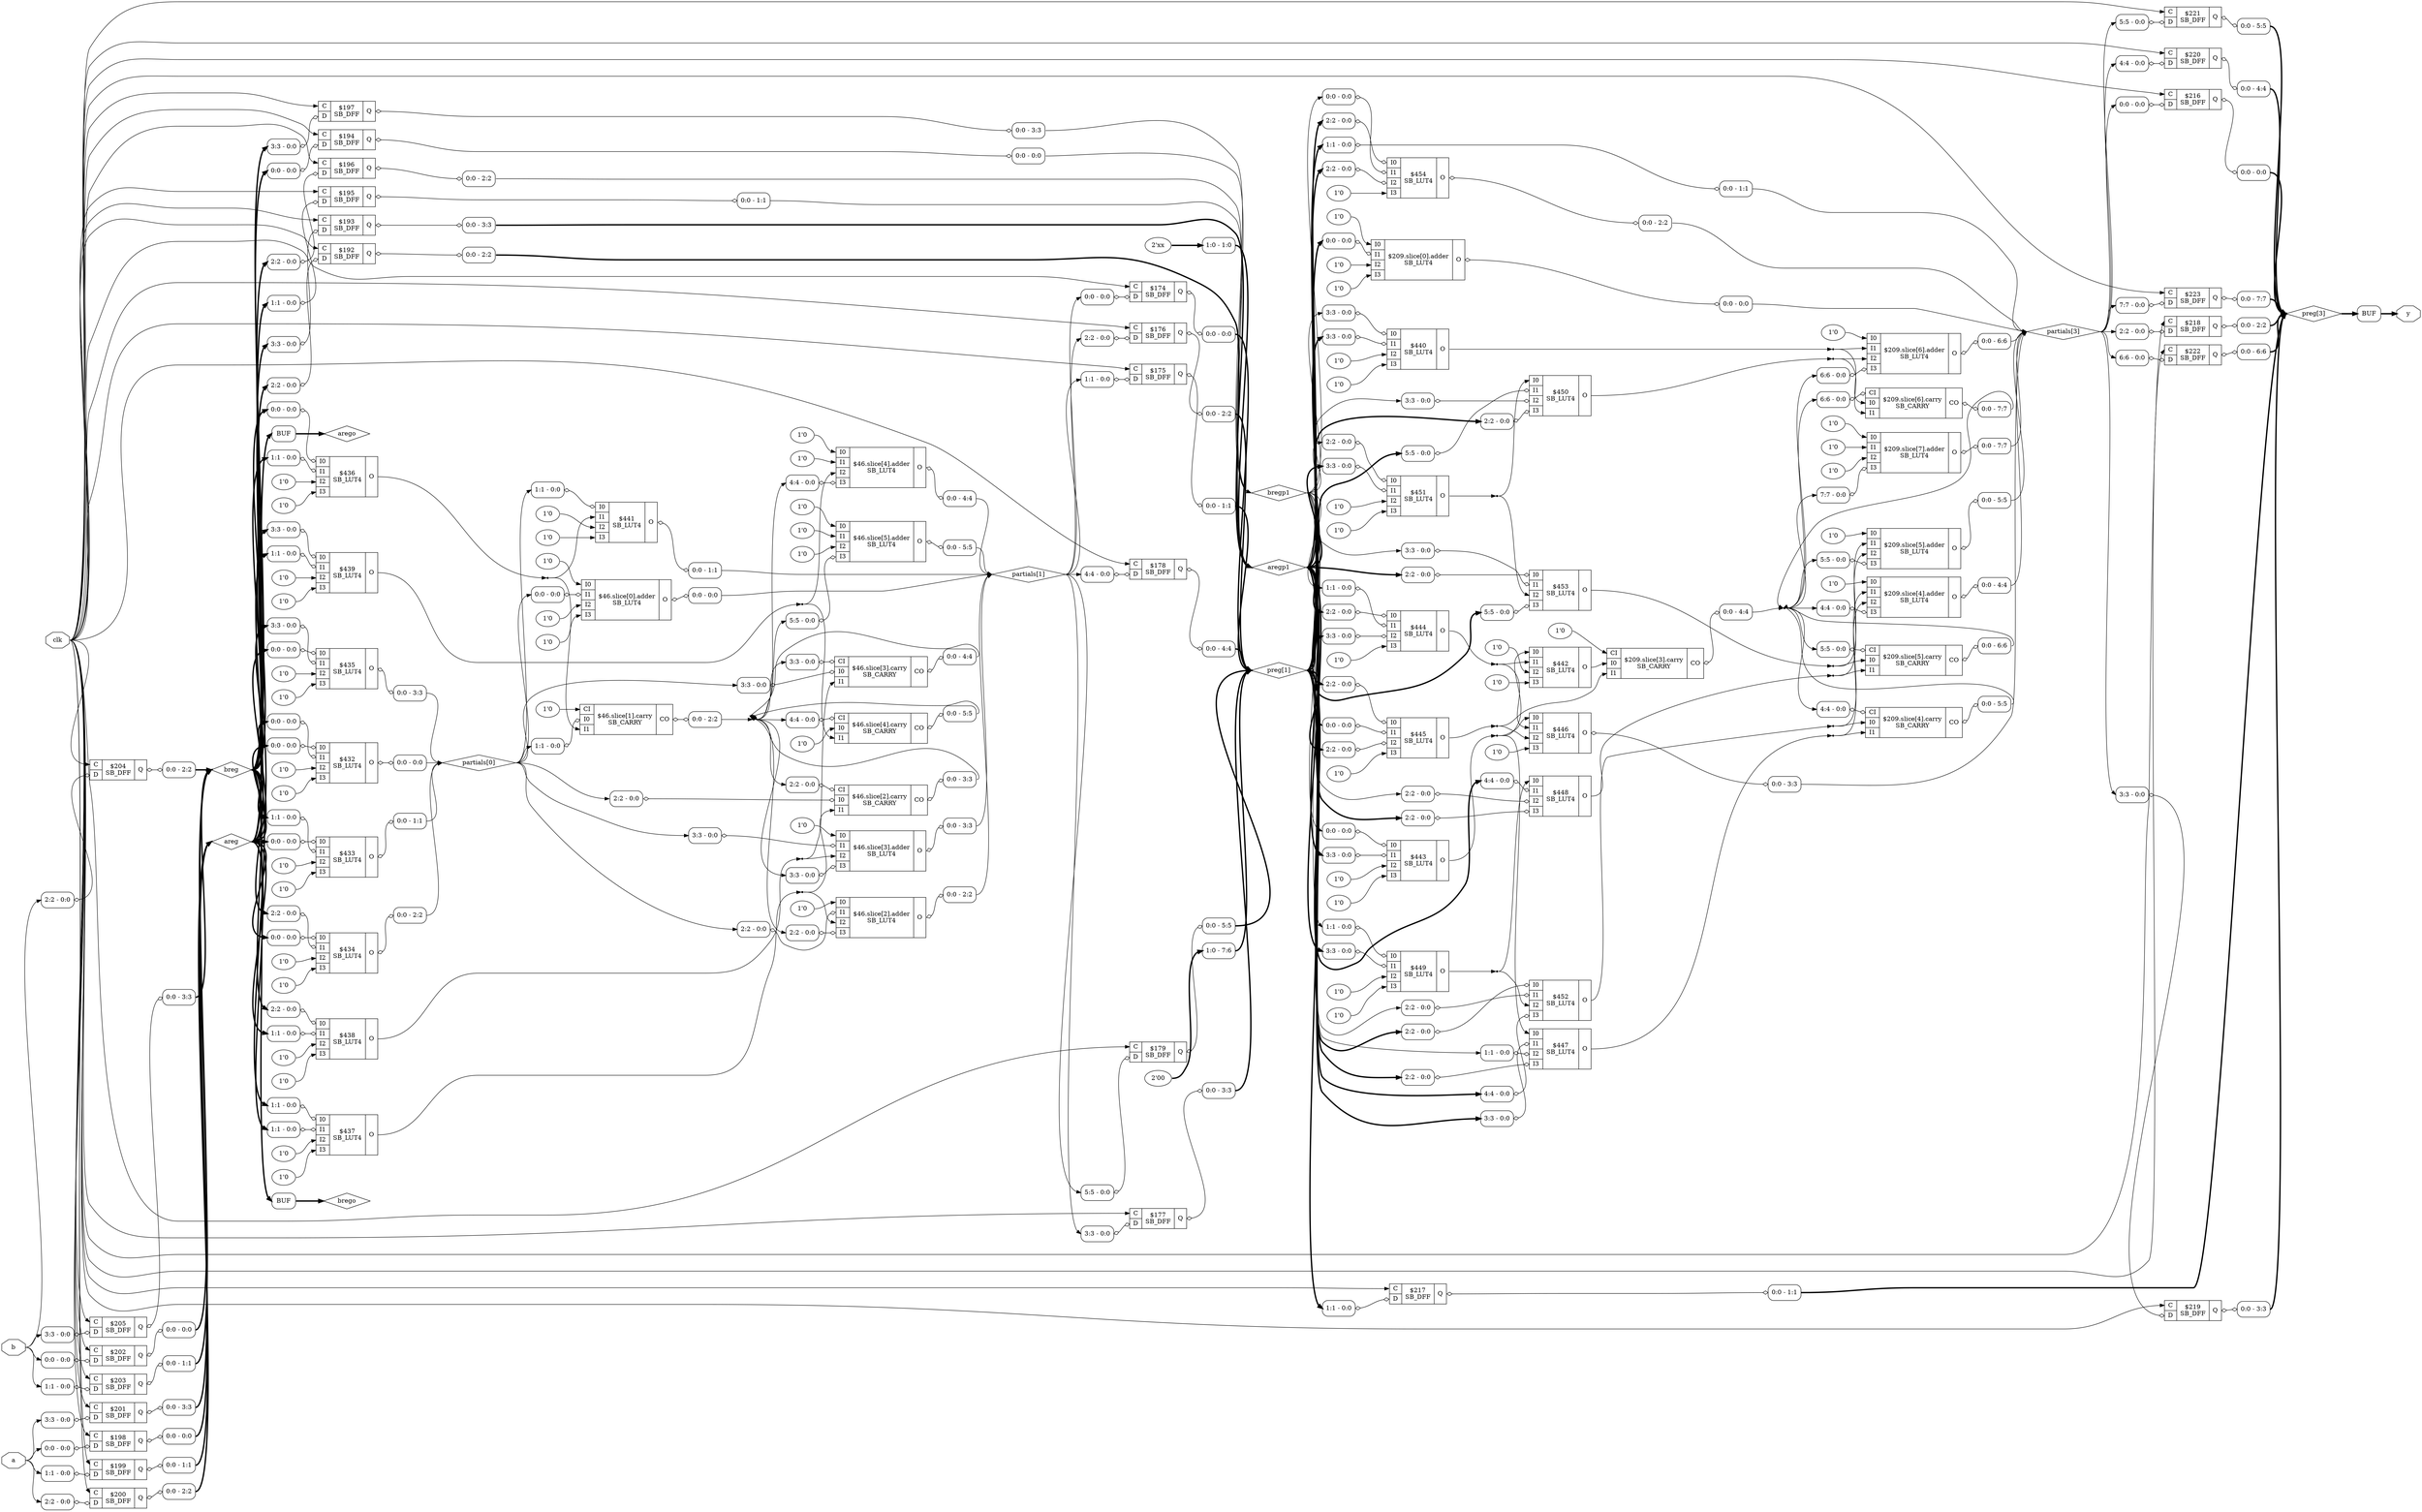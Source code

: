 digraph "multiplier" {
rankdir="LR";
remincross=true;
n20 [ shape=octagon, label="a", color="black", fontcolor="black" ];
n21 [ shape=diamond, label="areg", color="black", fontcolor="black" ];
n22 [ shape=diamond, label="arego", color="black", fontcolor="black" ];
n23 [ shape=diamond, label="aregp1", color="black", fontcolor="black" ];
n24 [ shape=octagon, label="b", color="black", fontcolor="black" ];
n25 [ shape=diamond, label="breg", color="black", fontcolor="black" ];
n26 [ shape=diamond, label="brego", color="black", fontcolor="black" ];
n27 [ shape=diamond, label="bregp1", color="black", fontcolor="black" ];
n28 [ shape=octagon, label="clk", color="black", fontcolor="black" ];
n29 [ shape=diamond, label="partials[0]", color="black", fontcolor="black" ];
n30 [ shape=diamond, label="partials[1]", color="black", fontcolor="black" ];
n31 [ shape=diamond, label="partials[3]", color="black", fontcolor="black" ];
n32 [ shape=diamond, label="preg[1]", color="black", fontcolor="black" ];
n33 [ shape=diamond, label="preg[3]", color="black", fontcolor="black" ];
n34 [ shape=octagon, label="y", color="black", fontcolor="black" ];
v2 [ label="1'0" ];
v3 [ label="1'0" ];
c40 [ shape=record, label="{{<p35> I0|<p36> I1|<p37> I2|<p38> I3}|$432\nSB_LUT4|{<p39> O}}" ];
x0 [ shape=record, style=rounded, label="<s0> 0:0 - 0:0 " ];
x0:e -> c40:p35:w [arrowhead=odiamond, arrowtail=odiamond, dir=both, color="black", label=""];
x1 [ shape=record, style=rounded, label="<s0> 0:0 - 0:0 " ];
x1:e -> c40:p36:w [arrowhead=odiamond, arrowtail=odiamond, dir=both, color="black", label=""];
x4 [ shape=record, style=rounded, label="<s0> 0:0 - 0:0 " ];
c40:p39:e -> x4:w [arrowhead=odiamond, arrowtail=odiamond, dir=both, color="black", label=""];
v7 [ label="1'0" ];
v8 [ label="1'0" ];
c41 [ shape=record, label="{{<p35> I0|<p36> I1|<p37> I2|<p38> I3}|$433\nSB_LUT4|{<p39> O}}" ];
x5 [ shape=record, style=rounded, label="<s0> 0:0 - 0:0 " ];
x5:e -> c41:p35:w [arrowhead=odiamond, arrowtail=odiamond, dir=both, color="black", label=""];
x6 [ shape=record, style=rounded, label="<s0> 1:1 - 0:0 " ];
x6:e -> c41:p36:w [arrowhead=odiamond, arrowtail=odiamond, dir=both, color="black", label=""];
x9 [ shape=record, style=rounded, label="<s0> 0:0 - 1:1 " ];
c41:p39:e -> x9:w [arrowhead=odiamond, arrowtail=odiamond, dir=both, color="black", label=""];
v12 [ label="1'0" ];
v13 [ label="1'0" ];
c42 [ shape=record, label="{{<p35> I0|<p36> I1|<p37> I2|<p38> I3}|$434\nSB_LUT4|{<p39> O}}" ];
x10 [ shape=record, style=rounded, label="<s0> 0:0 - 0:0 " ];
x10:e -> c42:p35:w [arrowhead=odiamond, arrowtail=odiamond, dir=both, color="black", label=""];
x11 [ shape=record, style=rounded, label="<s0> 2:2 - 0:0 " ];
x11:e -> c42:p36:w [arrowhead=odiamond, arrowtail=odiamond, dir=both, color="black", label=""];
x14 [ shape=record, style=rounded, label="<s0> 0:0 - 2:2 " ];
c42:p39:e -> x14:w [arrowhead=odiamond, arrowtail=odiamond, dir=both, color="black", label=""];
v17 [ label="1'0" ];
v18 [ label="1'0" ];
c43 [ shape=record, label="{{<p35> I0|<p36> I1|<p37> I2|<p38> I3}|$435\nSB_LUT4|{<p39> O}}" ];
x15 [ shape=record, style=rounded, label="<s0> 0:0 - 0:0 " ];
x15:e -> c43:p35:w [arrowhead=odiamond, arrowtail=odiamond, dir=both, color="black", label=""];
x16 [ shape=record, style=rounded, label="<s0> 3:3 - 0:0 " ];
x16:e -> c43:p36:w [arrowhead=odiamond, arrowtail=odiamond, dir=both, color="black", label=""];
x19 [ shape=record, style=rounded, label="<s0> 0:0 - 3:3 " ];
c43:p39:e -> x19:w [arrowhead=odiamond, arrowtail=odiamond, dir=both, color="black", label=""];
v22 [ label="1'0" ];
v23 [ label="1'0" ];
c44 [ shape=record, label="{{<p35> I0|<p36> I1|<p37> I2|<p38> I3}|$436\nSB_LUT4|{<p39> O}}" ];
x20 [ shape=record, style=rounded, label="<s0> 0:0 - 0:0 " ];
x20:e -> c44:p35:w [arrowhead=odiamond, arrowtail=odiamond, dir=both, color="black", label=""];
x21 [ shape=record, style=rounded, label="<s0> 1:1 - 0:0 " ];
x21:e -> c44:p36:w [arrowhead=odiamond, arrowtail=odiamond, dir=both, color="black", label=""];
v26 [ label="1'0" ];
v27 [ label="1'0" ];
c45 [ shape=record, label="{{<p35> I0|<p36> I1|<p37> I2|<p38> I3}|$437\nSB_LUT4|{<p39> O}}" ];
x24 [ shape=record, style=rounded, label="<s0> 1:1 - 0:0 " ];
x24:e -> c45:p35:w [arrowhead=odiamond, arrowtail=odiamond, dir=both, color="black", label=""];
x25 [ shape=record, style=rounded, label="<s0> 1:1 - 0:0 " ];
x25:e -> c45:p36:w [arrowhead=odiamond, arrowtail=odiamond, dir=both, color="black", label=""];
v30 [ label="1'0" ];
v31 [ label="1'0" ];
c46 [ shape=record, label="{{<p35> I0|<p36> I1|<p37> I2|<p38> I3}|$438\nSB_LUT4|{<p39> O}}" ];
x28 [ shape=record, style=rounded, label="<s0> 2:2 - 0:0 " ];
x28:e -> c46:p35:w [arrowhead=odiamond, arrowtail=odiamond, dir=both, color="black", label=""];
x29 [ shape=record, style=rounded, label="<s0> 1:1 - 0:0 " ];
x29:e -> c46:p36:w [arrowhead=odiamond, arrowtail=odiamond, dir=both, color="black", label=""];
v34 [ label="1'0" ];
v35 [ label="1'0" ];
c47 [ shape=record, label="{{<p35> I0|<p36> I1|<p37> I2|<p38> I3}|$439\nSB_LUT4|{<p39> O}}" ];
x32 [ shape=record, style=rounded, label="<s0> 3:3 - 0:0 " ];
x32:e -> c47:p35:w [arrowhead=odiamond, arrowtail=odiamond, dir=both, color="black", label=""];
x33 [ shape=record, style=rounded, label="<s0> 1:1 - 0:0 " ];
x33:e -> c47:p36:w [arrowhead=odiamond, arrowtail=odiamond, dir=both, color="black", label=""];
v38 [ label="1'0" ];
v39 [ label="1'0" ];
c48 [ shape=record, label="{{<p35> I0|<p36> I1|<p37> I2|<p38> I3}|$440\nSB_LUT4|{<p39> O}}" ];
x36 [ shape=record, style=rounded, label="<s0> 3:3 - 0:0 " ];
x36:e -> c48:p35:w [arrowhead=odiamond, arrowtail=odiamond, dir=both, color="black", label=""];
x37 [ shape=record, style=rounded, label="<s0> 3:3 - 0:0 " ];
x37:e -> c48:p36:w [arrowhead=odiamond, arrowtail=odiamond, dir=both, color="black", label=""];
v41 [ label="1'0" ];
v42 [ label="1'0" ];
c49 [ shape=record, label="{{<p35> I0|<p36> I1|<p37> I2|<p38> I3}|$441\nSB_LUT4|{<p39> O}}" ];
x40 [ shape=record, style=rounded, label="<s0> 1:1 - 0:0 " ];
x40:e -> c49:p35:w [arrowhead=odiamond, arrowtail=odiamond, dir=both, color="black", label=""];
x43 [ shape=record, style=rounded, label="<s0> 0:0 - 1:1 " ];
c49:p39:e -> x43:w [arrowhead=odiamond, arrowtail=odiamond, dir=both, color="black", label=""];
v44 [ label="1'0" ];
v45 [ label="1'0" ];
c50 [ shape=record, label="{{<p35> I0|<p36> I1|<p37> I2|<p38> I3}|$442\nSB_LUT4|{<p39> O}}" ];
v48 [ label="1'0" ];
v49 [ label="1'0" ];
c51 [ shape=record, label="{{<p35> I0|<p36> I1|<p37> I2|<p38> I3}|$443\nSB_LUT4|{<p39> O}}" ];
x46 [ shape=record, style=rounded, label="<s0> 0:0 - 0:0 " ];
x46:e -> c51:p35:w [arrowhead=odiamond, arrowtail=odiamond, dir=both, color="black", label=""];
x47 [ shape=record, style=rounded, label="<s0> 3:3 - 0:0 " ];
x47:e -> c51:p36:w [arrowhead=odiamond, arrowtail=odiamond, dir=both, color="black", label=""];
v53 [ label="1'0" ];
c52 [ shape=record, label="{{<p35> I0|<p36> I1|<p37> I2|<p38> I3}|$444\nSB_LUT4|{<p39> O}}" ];
x50 [ shape=record, style=rounded, label="<s0> 2:2 - 0:0 " ];
x50:e -> c52:p35:w [arrowhead=odiamond, arrowtail=odiamond, dir=both, color="black", label=""];
x51 [ shape=record, style=rounded, label="<s0> 1:1 - 0:0 " ];
x51:e -> c52:p36:w [arrowhead=odiamond, arrowtail=odiamond, dir=both, color="black", label=""];
x52 [ shape=record, style=rounded, label="<s0> 3:3 - 0:0 " ];
x52:e -> c52:p37:w [arrowhead=odiamond, arrowtail=odiamond, dir=both, color="black", label=""];
v57 [ label="1'0" ];
c53 [ shape=record, label="{{<p35> I0|<p36> I1|<p37> I2|<p38> I3}|$445\nSB_LUT4|{<p39> O}}" ];
x54 [ shape=record, style=rounded, label="<s0> 2:2 - 0:0 " ];
x54:e -> c53:p35:w [arrowhead=odiamond, arrowtail=odiamond, dir=both, color="black", label=""];
x55 [ shape=record, style=rounded, label="<s0> 0:0 - 0:0 " ];
x55:e -> c53:p36:w [arrowhead=odiamond, arrowtail=odiamond, dir=both, color="black", label=""];
x56 [ shape=record, style=rounded, label="<s0> 2:2 - 0:0 " ];
x56:e -> c53:p37:w [arrowhead=odiamond, arrowtail=odiamond, dir=both, color="black", label=""];
v58 [ label="1'0" ];
c54 [ shape=record, label="{{<p35> I0|<p36> I1|<p37> I2|<p38> I3}|$446\nSB_LUT4|{<p39> O}}" ];
x59 [ shape=record, style=rounded, label="<s0> 0:0 - 3:3 " ];
c54:p39:e -> x59:w [arrowhead=odiamond, arrowtail=odiamond, dir=both, color="black", label=""];
c55 [ shape=record, label="{{<p35> I0|<p36> I1|<p37> I2|<p38> I3}|$447\nSB_LUT4|{<p39> O}}" ];
x60 [ shape=record, style=rounded, label="<s0> 3:3 - 0:0 " ];
x60:e -> c55:p36:w [arrowhead=odiamond, arrowtail=odiamond, dir=both, color="black", label=""];
x61 [ shape=record, style=rounded, label="<s0> 1:1 - 0:0 " ];
x61:e -> c55:p37:w [arrowhead=odiamond, arrowtail=odiamond, dir=both, color="black", label=""];
x62 [ shape=record, style=rounded, label="<s0> 2:2 - 0:0 " ];
x62:e -> c55:p38:w [arrowhead=odiamond, arrowtail=odiamond, dir=both, color="black", label=""];
c56 [ shape=record, label="{{<p35> I0|<p36> I1|<p37> I2|<p38> I3}|$448\nSB_LUT4|{<p39> O}}" ];
x63 [ shape=record, style=rounded, label="<s0> 4:4 - 0:0 " ];
x63:e -> c56:p36:w [arrowhead=odiamond, arrowtail=odiamond, dir=both, color="black", label=""];
x64 [ shape=record, style=rounded, label="<s0> 2:2 - 0:0 " ];
x64:e -> c56:p37:w [arrowhead=odiamond, arrowtail=odiamond, dir=both, color="black", label=""];
x65 [ shape=record, style=rounded, label="<s0> 2:2 - 0:0 " ];
x65:e -> c56:p38:w [arrowhead=odiamond, arrowtail=odiamond, dir=both, color="black", label=""];
v68 [ label="1'0" ];
v69 [ label="1'0" ];
c57 [ shape=record, label="{{<p35> I0|<p36> I1|<p37> I2|<p38> I3}|$449\nSB_LUT4|{<p39> O}}" ];
x66 [ shape=record, style=rounded, label="<s0> 1:1 - 0:0 " ];
x66:e -> c57:p35:w [arrowhead=odiamond, arrowtail=odiamond, dir=both, color="black", label=""];
x67 [ shape=record, style=rounded, label="<s0> 3:3 - 0:0 " ];
x67:e -> c57:p36:w [arrowhead=odiamond, arrowtail=odiamond, dir=both, color="black", label=""];
c58 [ shape=record, label="{{<p35> I0|<p36> I1|<p37> I2|<p38> I3}|$450\nSB_LUT4|{<p39> O}}" ];
x70 [ shape=record, style=rounded, label="<s0> 5:5 - 0:0 " ];
x70:e -> c58:p36:w [arrowhead=odiamond, arrowtail=odiamond, dir=both, color="black", label=""];
x71 [ shape=record, style=rounded, label="<s0> 3:3 - 0:0 " ];
x71:e -> c58:p37:w [arrowhead=odiamond, arrowtail=odiamond, dir=both, color="black", label=""];
x72 [ shape=record, style=rounded, label="<s0> 2:2 - 0:0 " ];
x72:e -> c58:p38:w [arrowhead=odiamond, arrowtail=odiamond, dir=both, color="black", label=""];
v75 [ label="1'0" ];
v76 [ label="1'0" ];
c59 [ shape=record, label="{{<p35> I0|<p36> I1|<p37> I2|<p38> I3}|$451\nSB_LUT4|{<p39> O}}" ];
x73 [ shape=record, style=rounded, label="<s0> 2:2 - 0:0 " ];
x73:e -> c59:p35:w [arrowhead=odiamond, arrowtail=odiamond, dir=both, color="black", label=""];
x74 [ shape=record, style=rounded, label="<s0> 3:3 - 0:0 " ];
x74:e -> c59:p36:w [arrowhead=odiamond, arrowtail=odiamond, dir=both, color="black", label=""];
c60 [ shape=record, label="{{<p35> I0|<p36> I1|<p37> I2|<p38> I3}|$452\nSB_LUT4|{<p39> O}}" ];
x77 [ shape=record, style=rounded, label="<s0> 2:2 - 0:0 " ];
x77:e -> c60:p35:w [arrowhead=odiamond, arrowtail=odiamond, dir=both, color="black", label=""];
x78 [ shape=record, style=rounded, label="<s0> 2:2 - 0:0 " ];
x78:e -> c60:p36:w [arrowhead=odiamond, arrowtail=odiamond, dir=both, color="black", label=""];
x79 [ shape=record, style=rounded, label="<s0> 4:4 - 0:0 " ];
x79:e -> c60:p38:w [arrowhead=odiamond, arrowtail=odiamond, dir=both, color="black", label=""];
c61 [ shape=record, label="{{<p35> I0|<p36> I1|<p37> I2|<p38> I3}|$453\nSB_LUT4|{<p39> O}}" ];
x80 [ shape=record, style=rounded, label="<s0> 2:2 - 0:0 " ];
x80:e -> c61:p35:w [arrowhead=odiamond, arrowtail=odiamond, dir=both, color="black", label=""];
x81 [ shape=record, style=rounded, label="<s0> 3:3 - 0:0 " ];
x81:e -> c61:p36:w [arrowhead=odiamond, arrowtail=odiamond, dir=both, color="black", label=""];
x82 [ shape=record, style=rounded, label="<s0> 5:5 - 0:0 " ];
x82:e -> c61:p38:w [arrowhead=odiamond, arrowtail=odiamond, dir=both, color="black", label=""];
v86 [ label="1'0" ];
c62 [ shape=record, label="{{<p35> I0|<p36> I1|<p37> I2|<p38> I3}|$454\nSB_LUT4|{<p39> O}}" ];
x83 [ shape=record, style=rounded, label="<s0> 2:2 - 0:0 " ];
x83:e -> c62:p35:w [arrowhead=odiamond, arrowtail=odiamond, dir=both, color="black", label=""];
x84 [ shape=record, style=rounded, label="<s0> 0:0 - 0:0 " ];
x84:e -> c62:p36:w [arrowhead=odiamond, arrowtail=odiamond, dir=both, color="black", label=""];
x85 [ shape=record, style=rounded, label="<s0> 2:2 - 0:0 " ];
x85:e -> c62:p37:w [arrowhead=odiamond, arrowtail=odiamond, dir=both, color="black", label=""];
x87 [ shape=record, style=rounded, label="<s0> 0:0 - 2:2 " ];
c62:p39:e -> x87:w [arrowhead=odiamond, arrowtail=odiamond, dir=both, color="black", label=""];
v88 [ label="1'0" ];
v90 [ label="1'0" ];
v91 [ label="1'0" ];
c63 [ shape=record, label="{{<p35> I0|<p36> I1|<p37> I2|<p38> I3}|$46.slice[0].adder\nSB_LUT4|{<p39> O}}" ];
x89 [ shape=record, style=rounded, label="<s0> 0:0 - 0:0 " ];
x89:e -> c63:p36:w [arrowhead=odiamond, arrowtail=odiamond, dir=both, color="black", label=""];
x92 [ shape=record, style=rounded, label="<s0> 0:0 - 0:0 " ];
c63:p39:e -> x92:w [arrowhead=odiamond, arrowtail=odiamond, dir=both, color="black", label=""];
v93 [ label="1'0" ];
c66 [ shape=record, label="{{<p64> CI|<p35> I0|<p36> I1}|$46.slice[1].carry\nSB_CARRY|{<p65> CO}}" ];
x94 [ shape=record, style=rounded, label="<s0> 0:0 - 2:2 " ];
c66:p65:e -> x94:w [arrowhead=odiamond, arrowtail=odiamond, dir=both, color="black", label=""];
x95 [ shape=record, style=rounded, label="<s0> 1:1 - 0:0 " ];
x95:e -> c66:p35:w [arrowhead=odiamond, arrowtail=odiamond, dir=both, color="black", label=""];
v96 [ label="1'0" ];
c67 [ shape=record, label="{{<p35> I0|<p36> I1|<p37> I2|<p38> I3}|$46.slice[2].adder\nSB_LUT4|{<p39> O}}" ];
x97 [ shape=record, style=rounded, label="<s0> 2:2 - 0:0 " ];
x97:e -> c67:p36:w [arrowhead=odiamond, arrowtail=odiamond, dir=both, color="black", label=""];
x98 [ shape=record, style=rounded, label="<s0> 2:2 - 0:0 " ];
x98:e -> c67:p38:w [arrowhead=odiamond, arrowtail=odiamond, dir=both, color="black", label=""];
x99 [ shape=record, style=rounded, label="<s0> 0:0 - 2:2 " ];
c67:p39:e -> x99:w [arrowhead=odiamond, arrowtail=odiamond, dir=both, color="black", label=""];
c68 [ shape=record, label="{{<p64> CI|<p35> I0|<p36> I1}|$46.slice[2].carry\nSB_CARRY|{<p65> CO}}" ];
x100 [ shape=record, style=rounded, label="<s0> 2:2 - 0:0 " ];
x100:e -> c68:p64:w [arrowhead=odiamond, arrowtail=odiamond, dir=both, color="black", label=""];
x101 [ shape=record, style=rounded, label="<s0> 0:0 - 3:3 " ];
c68:p65:e -> x101:w [arrowhead=odiamond, arrowtail=odiamond, dir=both, color="black", label=""];
x102 [ shape=record, style=rounded, label="<s0> 2:2 - 0:0 " ];
x102:e -> c68:p35:w [arrowhead=odiamond, arrowtail=odiamond, dir=both, color="black", label=""];
v103 [ label="1'0" ];
c69 [ shape=record, label="{{<p35> I0|<p36> I1|<p37> I2|<p38> I3}|$46.slice[3].adder\nSB_LUT4|{<p39> O}}" ];
x104 [ shape=record, style=rounded, label="<s0> 3:3 - 0:0 " ];
x104:e -> c69:p36:w [arrowhead=odiamond, arrowtail=odiamond, dir=both, color="black", label=""];
x105 [ shape=record, style=rounded, label="<s0> 3:3 - 0:0 " ];
x105:e -> c69:p38:w [arrowhead=odiamond, arrowtail=odiamond, dir=both, color="black", label=""];
x106 [ shape=record, style=rounded, label="<s0> 0:0 - 3:3 " ];
c69:p39:e -> x106:w [arrowhead=odiamond, arrowtail=odiamond, dir=both, color="black", label=""];
c70 [ shape=record, label="{{<p64> CI|<p35> I0|<p36> I1}|$46.slice[3].carry\nSB_CARRY|{<p65> CO}}" ];
x107 [ shape=record, style=rounded, label="<s0> 3:3 - 0:0 " ];
x107:e -> c70:p64:w [arrowhead=odiamond, arrowtail=odiamond, dir=both, color="black", label=""];
x108 [ shape=record, style=rounded, label="<s0> 0:0 - 4:4 " ];
c70:p65:e -> x108:w [arrowhead=odiamond, arrowtail=odiamond, dir=both, color="black", label=""];
x109 [ shape=record, style=rounded, label="<s0> 3:3 - 0:0 " ];
x109:e -> c70:p35:w [arrowhead=odiamond, arrowtail=odiamond, dir=both, color="black", label=""];
v110 [ label="1'0" ];
v111 [ label="1'0" ];
c71 [ shape=record, label="{{<p35> I0|<p36> I1|<p37> I2|<p38> I3}|$46.slice[4].adder\nSB_LUT4|{<p39> O}}" ];
x112 [ shape=record, style=rounded, label="<s0> 4:4 - 0:0 " ];
x112:e -> c71:p38:w [arrowhead=odiamond, arrowtail=odiamond, dir=both, color="black", label=""];
x113 [ shape=record, style=rounded, label="<s0> 0:0 - 4:4 " ];
c71:p39:e -> x113:w [arrowhead=odiamond, arrowtail=odiamond, dir=both, color="black", label=""];
v116 [ label="1'0" ];
c72 [ shape=record, label="{{<p64> CI|<p35> I0|<p36> I1}|$46.slice[4].carry\nSB_CARRY|{<p65> CO}}" ];
x114 [ shape=record, style=rounded, label="<s0> 4:4 - 0:0 " ];
x114:e -> c72:p64:w [arrowhead=odiamond, arrowtail=odiamond, dir=both, color="black", label=""];
x115 [ shape=record, style=rounded, label="<s0> 0:0 - 5:5 " ];
c72:p65:e -> x115:w [arrowhead=odiamond, arrowtail=odiamond, dir=both, color="black", label=""];
v117 [ label="1'0" ];
v118 [ label="1'0" ];
v119 [ label="1'0" ];
c73 [ shape=record, label="{{<p35> I0|<p36> I1|<p37> I2|<p38> I3}|$46.slice[5].adder\nSB_LUT4|{<p39> O}}" ];
x120 [ shape=record, style=rounded, label="<s0> 5:5 - 0:0 " ];
x120:e -> c73:p38:w [arrowhead=odiamond, arrowtail=odiamond, dir=both, color="black", label=""];
x121 [ shape=record, style=rounded, label="<s0> 0:0 - 5:5 " ];
c73:p39:e -> x121:w [arrowhead=odiamond, arrowtail=odiamond, dir=both, color="black", label=""];
v122 [ label="1'0" ];
v124 [ label="1'0" ];
v125 [ label="1'0" ];
c74 [ shape=record, label="{{<p35> I0|<p36> I1|<p37> I2|<p38> I3}|$209.slice[0].adder\nSB_LUT4|{<p39> O}}" ];
x123 [ shape=record, style=rounded, label="<s0> 0:0 - 0:0 " ];
x123:e -> c74:p36:w [arrowhead=odiamond, arrowtail=odiamond, dir=both, color="black", label=""];
x126 [ shape=record, style=rounded, label="<s0> 0:0 - 0:0 " ];
c74:p39:e -> x126:w [arrowhead=odiamond, arrowtail=odiamond, dir=both, color="black", label=""];
v127 [ label="1'0" ];
c75 [ shape=record, label="{{<p64> CI|<p35> I0|<p36> I1}|$209.slice[3].carry\nSB_CARRY|{<p65> CO}}" ];
x128 [ shape=record, style=rounded, label="<s0> 0:0 - 4:4 " ];
c75:p65:e -> x128:w [arrowhead=odiamond, arrowtail=odiamond, dir=both, color="black", label=""];
v129 [ label="1'0" ];
c76 [ shape=record, label="{{<p35> I0|<p36> I1|<p37> I2|<p38> I3}|$209.slice[4].adder\nSB_LUT4|{<p39> O}}" ];
x130 [ shape=record, style=rounded, label="<s0> 4:4 - 0:0 " ];
x130:e -> c76:p38:w [arrowhead=odiamond, arrowtail=odiamond, dir=both, color="black", label=""];
x131 [ shape=record, style=rounded, label="<s0> 0:0 - 4:4 " ];
c76:p39:e -> x131:w [arrowhead=odiamond, arrowtail=odiamond, dir=both, color="black", label=""];
c77 [ shape=record, label="{{<p64> CI|<p35> I0|<p36> I1}|$209.slice[4].carry\nSB_CARRY|{<p65> CO}}" ];
x132 [ shape=record, style=rounded, label="<s0> 4:4 - 0:0 " ];
x132:e -> c77:p64:w [arrowhead=odiamond, arrowtail=odiamond, dir=both, color="black", label=""];
x133 [ shape=record, style=rounded, label="<s0> 0:0 - 5:5 " ];
c77:p65:e -> x133:w [arrowhead=odiamond, arrowtail=odiamond, dir=both, color="black", label=""];
v134 [ label="1'0" ];
c78 [ shape=record, label="{{<p35> I0|<p36> I1|<p37> I2|<p38> I3}|$209.slice[5].adder\nSB_LUT4|{<p39> O}}" ];
x135 [ shape=record, style=rounded, label="<s0> 5:5 - 0:0 " ];
x135:e -> c78:p38:w [arrowhead=odiamond, arrowtail=odiamond, dir=both, color="black", label=""];
x136 [ shape=record, style=rounded, label="<s0> 0:0 - 5:5 " ];
c78:p39:e -> x136:w [arrowhead=odiamond, arrowtail=odiamond, dir=both, color="black", label=""];
c79 [ shape=record, label="{{<p64> CI|<p35> I0|<p36> I1}|$209.slice[5].carry\nSB_CARRY|{<p65> CO}}" ];
x137 [ shape=record, style=rounded, label="<s0> 5:5 - 0:0 " ];
x137:e -> c79:p64:w [arrowhead=odiamond, arrowtail=odiamond, dir=both, color="black", label=""];
x138 [ shape=record, style=rounded, label="<s0> 0:0 - 6:6 " ];
c79:p65:e -> x138:w [arrowhead=odiamond, arrowtail=odiamond, dir=both, color="black", label=""];
v139 [ label="1'0" ];
c80 [ shape=record, label="{{<p35> I0|<p36> I1|<p37> I2|<p38> I3}|$209.slice[6].adder\nSB_LUT4|{<p39> O}}" ];
x140 [ shape=record, style=rounded, label="<s0> 6:6 - 0:0 " ];
x140:e -> c80:p38:w [arrowhead=odiamond, arrowtail=odiamond, dir=both, color="black", label=""];
x141 [ shape=record, style=rounded, label="<s0> 0:0 - 6:6 " ];
c80:p39:e -> x141:w [arrowhead=odiamond, arrowtail=odiamond, dir=both, color="black", label=""];
c81 [ shape=record, label="{{<p64> CI|<p35> I0|<p36> I1}|$209.slice[6].carry\nSB_CARRY|{<p65> CO}}" ];
x142 [ shape=record, style=rounded, label="<s0> 6:6 - 0:0 " ];
x142:e -> c81:p64:w [arrowhead=odiamond, arrowtail=odiamond, dir=both, color="black", label=""];
x143 [ shape=record, style=rounded, label="<s0> 0:0 - 7:7 " ];
c81:p65:e -> x143:w [arrowhead=odiamond, arrowtail=odiamond, dir=both, color="black", label=""];
v144 [ label="1'0" ];
v145 [ label="1'0" ];
v146 [ label="1'0" ];
c82 [ shape=record, label="{{<p35> I0|<p36> I1|<p37> I2|<p38> I3}|$209.slice[7].adder\nSB_LUT4|{<p39> O}}" ];
x147 [ shape=record, style=rounded, label="<s0> 7:7 - 0:0 " ];
x147:e -> c82:p38:w [arrowhead=odiamond, arrowtail=odiamond, dir=both, color="black", label=""];
x148 [ shape=record, style=rounded, label="<s0> 0:0 - 7:7 " ];
c82:p39:e -> x148:w [arrowhead=odiamond, arrowtail=odiamond, dir=both, color="black", label=""];
c86 [ shape=record, label="{{<p83> C|<p84> D}|$174\nSB_DFF|{<p85> Q}}" ];
x149 [ shape=record, style=rounded, label="<s0> 0:0 - 0:0 " ];
x149:e -> c86:p84:w [arrowhead=odiamond, arrowtail=odiamond, dir=both, color="black", label=""];
x150 [ shape=record, style=rounded, label="<s0> 0:0 - 0:0 " ];
c86:p85:e -> x150:w [arrowhead=odiamond, arrowtail=odiamond, dir=both, color="black", label=""];
c87 [ shape=record, label="{{<p83> C|<p84> D}|$175\nSB_DFF|{<p85> Q}}" ];
x151 [ shape=record, style=rounded, label="<s0> 1:1 - 0:0 " ];
x151:e -> c87:p84:w [arrowhead=odiamond, arrowtail=odiamond, dir=both, color="black", label=""];
x152 [ shape=record, style=rounded, label="<s0> 0:0 - 1:1 " ];
c87:p85:e -> x152:w [arrowhead=odiamond, arrowtail=odiamond, dir=both, color="black", label=""];
c88 [ shape=record, label="{{<p83> C|<p84> D}|$176\nSB_DFF|{<p85> Q}}" ];
x153 [ shape=record, style=rounded, label="<s0> 2:2 - 0:0 " ];
x153:e -> c88:p84:w [arrowhead=odiamond, arrowtail=odiamond, dir=both, color="black", label=""];
x154 [ shape=record, style=rounded, label="<s0> 0:0 - 2:2 " ];
c88:p85:e -> x154:w [arrowhead=odiamond, arrowtail=odiamond, dir=both, color="black", label=""];
c89 [ shape=record, label="{{<p83> C|<p84> D}|$177\nSB_DFF|{<p85> Q}}" ];
x155 [ shape=record, style=rounded, label="<s0> 3:3 - 0:0 " ];
x155:e -> c89:p84:w [arrowhead=odiamond, arrowtail=odiamond, dir=both, color="black", label=""];
x156 [ shape=record, style=rounded, label="<s0> 0:0 - 3:3 " ];
c89:p85:e -> x156:w [arrowhead=odiamond, arrowtail=odiamond, dir=both, color="black", label=""];
c90 [ shape=record, label="{{<p83> C|<p84> D}|$178\nSB_DFF|{<p85> Q}}" ];
x157 [ shape=record, style=rounded, label="<s0> 4:4 - 0:0 " ];
x157:e -> c90:p84:w [arrowhead=odiamond, arrowtail=odiamond, dir=both, color="black", label=""];
x158 [ shape=record, style=rounded, label="<s0> 0:0 - 4:4 " ];
c90:p85:e -> x158:w [arrowhead=odiamond, arrowtail=odiamond, dir=both, color="black", label=""];
c91 [ shape=record, label="{{<p83> C|<p84> D}|$179\nSB_DFF|{<p85> Q}}" ];
x159 [ shape=record, style=rounded, label="<s0> 5:5 - 0:0 " ];
x159:e -> c91:p84:w [arrowhead=odiamond, arrowtail=odiamond, dir=both, color="black", label=""];
x160 [ shape=record, style=rounded, label="<s0> 0:0 - 5:5 " ];
c91:p85:e -> x160:w [arrowhead=odiamond, arrowtail=odiamond, dir=both, color="black", label=""];
c92 [ shape=record, label="{{<p83> C|<p84> D}|$192\nSB_DFF|{<p85> Q}}" ];
x161 [ shape=record, style=rounded, label="<s0> 2:2 - 0:0 " ];
x161:e -> c92:p84:w [arrowhead=odiamond, arrowtail=odiamond, dir=both, color="black", label=""];
x162 [ shape=record, style=rounded, label="<s0> 0:0 - 2:2 " ];
c92:p85:e -> x162:w [arrowhead=odiamond, arrowtail=odiamond, dir=both, color="black", label=""];
c93 [ shape=record, label="{{<p83> C|<p84> D}|$193\nSB_DFF|{<p85> Q}}" ];
x163 [ shape=record, style=rounded, label="<s0> 3:3 - 0:0 " ];
x163:e -> c93:p84:w [arrowhead=odiamond, arrowtail=odiamond, dir=both, color="black", label=""];
x164 [ shape=record, style=rounded, label="<s0> 0:0 - 3:3 " ];
c93:p85:e -> x164:w [arrowhead=odiamond, arrowtail=odiamond, dir=both, color="black", label=""];
c94 [ shape=record, label="{{<p83> C|<p84> D}|$194\nSB_DFF|{<p85> Q}}" ];
x165 [ shape=record, style=rounded, label="<s0> 0:0 - 0:0 " ];
x165:e -> c94:p84:w [arrowhead=odiamond, arrowtail=odiamond, dir=both, color="black", label=""];
x166 [ shape=record, style=rounded, label="<s0> 0:0 - 0:0 " ];
c94:p85:e -> x166:w [arrowhead=odiamond, arrowtail=odiamond, dir=both, color="black", label=""];
c95 [ shape=record, label="{{<p83> C|<p84> D}|$195\nSB_DFF|{<p85> Q}}" ];
x167 [ shape=record, style=rounded, label="<s0> 1:1 - 0:0 " ];
x167:e -> c95:p84:w [arrowhead=odiamond, arrowtail=odiamond, dir=both, color="black", label=""];
x168 [ shape=record, style=rounded, label="<s0> 0:0 - 1:1 " ];
c95:p85:e -> x168:w [arrowhead=odiamond, arrowtail=odiamond, dir=both, color="black", label=""];
c96 [ shape=record, label="{{<p83> C|<p84> D}|$196\nSB_DFF|{<p85> Q}}" ];
x169 [ shape=record, style=rounded, label="<s0> 2:2 - 0:0 " ];
x169:e -> c96:p84:w [arrowhead=odiamond, arrowtail=odiamond, dir=both, color="black", label=""];
x170 [ shape=record, style=rounded, label="<s0> 0:0 - 2:2 " ];
c96:p85:e -> x170:w [arrowhead=odiamond, arrowtail=odiamond, dir=both, color="black", label=""];
c97 [ shape=record, label="{{<p83> C|<p84> D}|$197\nSB_DFF|{<p85> Q}}" ];
x171 [ shape=record, style=rounded, label="<s0> 3:3 - 0:0 " ];
x171:e -> c97:p84:w [arrowhead=odiamond, arrowtail=odiamond, dir=both, color="black", label=""];
x172 [ shape=record, style=rounded, label="<s0> 0:0 - 3:3 " ];
c97:p85:e -> x172:w [arrowhead=odiamond, arrowtail=odiamond, dir=both, color="black", label=""];
c98 [ shape=record, label="{{<p83> C|<p84> D}|$198\nSB_DFF|{<p85> Q}}" ];
x173 [ shape=record, style=rounded, label="<s0> 0:0 - 0:0 " ];
x173:e -> c98:p84:w [arrowhead=odiamond, arrowtail=odiamond, dir=both, color="black", label=""];
x174 [ shape=record, style=rounded, label="<s0> 0:0 - 0:0 " ];
c98:p85:e -> x174:w [arrowhead=odiamond, arrowtail=odiamond, dir=both, color="black", label=""];
c99 [ shape=record, label="{{<p83> C|<p84> D}|$199\nSB_DFF|{<p85> Q}}" ];
x175 [ shape=record, style=rounded, label="<s0> 1:1 - 0:0 " ];
x175:e -> c99:p84:w [arrowhead=odiamond, arrowtail=odiamond, dir=both, color="black", label=""];
x176 [ shape=record, style=rounded, label="<s0> 0:0 - 1:1 " ];
c99:p85:e -> x176:w [arrowhead=odiamond, arrowtail=odiamond, dir=both, color="black", label=""];
c100 [ shape=record, label="{{<p83> C|<p84> D}|$200\nSB_DFF|{<p85> Q}}" ];
x177 [ shape=record, style=rounded, label="<s0> 2:2 - 0:0 " ];
x177:e -> c100:p84:w [arrowhead=odiamond, arrowtail=odiamond, dir=both, color="black", label=""];
x178 [ shape=record, style=rounded, label="<s0> 0:0 - 2:2 " ];
c100:p85:e -> x178:w [arrowhead=odiamond, arrowtail=odiamond, dir=both, color="black", label=""];
c101 [ shape=record, label="{{<p83> C|<p84> D}|$201\nSB_DFF|{<p85> Q}}" ];
x179 [ shape=record, style=rounded, label="<s0> 3:3 - 0:0 " ];
x179:e -> c101:p84:w [arrowhead=odiamond, arrowtail=odiamond, dir=both, color="black", label=""];
x180 [ shape=record, style=rounded, label="<s0> 0:0 - 3:3 " ];
c101:p85:e -> x180:w [arrowhead=odiamond, arrowtail=odiamond, dir=both, color="black", label=""];
c102 [ shape=record, label="{{<p83> C|<p84> D}|$202\nSB_DFF|{<p85> Q}}" ];
x181 [ shape=record, style=rounded, label="<s0> 0:0 - 0:0 " ];
x181:e -> c102:p84:w [arrowhead=odiamond, arrowtail=odiamond, dir=both, color="black", label=""];
x182 [ shape=record, style=rounded, label="<s0> 0:0 - 0:0 " ];
c102:p85:e -> x182:w [arrowhead=odiamond, arrowtail=odiamond, dir=both, color="black", label=""];
c103 [ shape=record, label="{{<p83> C|<p84> D}|$203\nSB_DFF|{<p85> Q}}" ];
x183 [ shape=record, style=rounded, label="<s0> 1:1 - 0:0 " ];
x183:e -> c103:p84:w [arrowhead=odiamond, arrowtail=odiamond, dir=both, color="black", label=""];
x184 [ shape=record, style=rounded, label="<s0> 0:0 - 1:1 " ];
c103:p85:e -> x184:w [arrowhead=odiamond, arrowtail=odiamond, dir=both, color="black", label=""];
c104 [ shape=record, label="{{<p83> C|<p84> D}|$204\nSB_DFF|{<p85> Q}}" ];
x185 [ shape=record, style=rounded, label="<s0> 2:2 - 0:0 " ];
x185:e -> c104:p84:w [arrowhead=odiamond, arrowtail=odiamond, dir=both, color="black", label=""];
x186 [ shape=record, style=rounded, label="<s0> 0:0 - 2:2 " ];
c104:p85:e -> x186:w [arrowhead=odiamond, arrowtail=odiamond, dir=both, color="black", label=""];
c105 [ shape=record, label="{{<p83> C|<p84> D}|$205\nSB_DFF|{<p85> Q}}" ];
x187 [ shape=record, style=rounded, label="<s0> 3:3 - 0:0 " ];
x187:e -> c105:p84:w [arrowhead=odiamond, arrowtail=odiamond, dir=both, color="black", label=""];
x188 [ shape=record, style=rounded, label="<s0> 0:0 - 3:3 " ];
c105:p85:e -> x188:w [arrowhead=odiamond, arrowtail=odiamond, dir=both, color="black", label=""];
c106 [ shape=record, label="{{<p83> C|<p84> D}|$216\nSB_DFF|{<p85> Q}}" ];
x189 [ shape=record, style=rounded, label="<s0> 0:0 - 0:0 " ];
x189:e -> c106:p84:w [arrowhead=odiamond, arrowtail=odiamond, dir=both, color="black", label=""];
x190 [ shape=record, style=rounded, label="<s0> 0:0 - 0:0 " ];
c106:p85:e -> x190:w [arrowhead=odiamond, arrowtail=odiamond, dir=both, color="black", label=""];
c107 [ shape=record, label="{{<p83> C|<p84> D}|$217\nSB_DFF|{<p85> Q}}" ];
x191 [ shape=record, style=rounded, label="<s0> 1:1 - 0:0 " ];
x191:e -> c107:p84:w [arrowhead=odiamond, arrowtail=odiamond, dir=both, color="black", label=""];
x192 [ shape=record, style=rounded, label="<s0> 0:0 - 1:1 " ];
c107:p85:e -> x192:w [arrowhead=odiamond, arrowtail=odiamond, dir=both, color="black", label=""];
c108 [ shape=record, label="{{<p83> C|<p84> D}|$218\nSB_DFF|{<p85> Q}}" ];
x193 [ shape=record, style=rounded, label="<s0> 2:2 - 0:0 " ];
x193:e -> c108:p84:w [arrowhead=odiamond, arrowtail=odiamond, dir=both, color="black", label=""];
x194 [ shape=record, style=rounded, label="<s0> 0:0 - 2:2 " ];
c108:p85:e -> x194:w [arrowhead=odiamond, arrowtail=odiamond, dir=both, color="black", label=""];
c109 [ shape=record, label="{{<p83> C|<p84> D}|$219\nSB_DFF|{<p85> Q}}" ];
x195 [ shape=record, style=rounded, label="<s0> 3:3 - 0:0 " ];
x195:e -> c109:p84:w [arrowhead=odiamond, arrowtail=odiamond, dir=both, color="black", label=""];
x196 [ shape=record, style=rounded, label="<s0> 0:0 - 3:3 " ];
c109:p85:e -> x196:w [arrowhead=odiamond, arrowtail=odiamond, dir=both, color="black", label=""];
c110 [ shape=record, label="{{<p83> C|<p84> D}|$220\nSB_DFF|{<p85> Q}}" ];
x197 [ shape=record, style=rounded, label="<s0> 4:4 - 0:0 " ];
x197:e -> c110:p84:w [arrowhead=odiamond, arrowtail=odiamond, dir=both, color="black", label=""];
x198 [ shape=record, style=rounded, label="<s0> 0:0 - 4:4 " ];
c110:p85:e -> x198:w [arrowhead=odiamond, arrowtail=odiamond, dir=both, color="black", label=""];
c111 [ shape=record, label="{{<p83> C|<p84> D}|$221\nSB_DFF|{<p85> Q}}" ];
x199 [ shape=record, style=rounded, label="<s0> 5:5 - 0:0 " ];
x199:e -> c111:p84:w [arrowhead=odiamond, arrowtail=odiamond, dir=both, color="black", label=""];
x200 [ shape=record, style=rounded, label="<s0> 0:0 - 5:5 " ];
c111:p85:e -> x200:w [arrowhead=odiamond, arrowtail=odiamond, dir=both, color="black", label=""];
c112 [ shape=record, label="{{<p83> C|<p84> D}|$222\nSB_DFF|{<p85> Q}}" ];
x201 [ shape=record, style=rounded, label="<s0> 6:6 - 0:0 " ];
x201:e -> c112:p84:w [arrowhead=odiamond, arrowtail=odiamond, dir=both, color="black", label=""];
x202 [ shape=record, style=rounded, label="<s0> 0:0 - 6:6 " ];
c112:p85:e -> x202:w [arrowhead=odiamond, arrowtail=odiamond, dir=both, color="black", label=""];
c113 [ shape=record, label="{{<p83> C|<p84> D}|$223\nSB_DFF|{<p85> Q}}" ];
x203 [ shape=record, style=rounded, label="<s0> 7:7 - 0:0 " ];
x203:e -> c113:p84:w [arrowhead=odiamond, arrowtail=odiamond, dir=both, color="black", label=""];
x204 [ shape=record, style=rounded, label="<s0> 0:0 - 7:7 " ];
c113:p85:e -> x204:w [arrowhead=odiamond, arrowtail=odiamond, dir=both, color="black", label=""];
x205 [shape=box, style=rounded, label="BUF"];
v206 [ label="2'xx" ];
x207 [ shape=record, style=rounded, label="<s0> 1:0 - 1:0 " ];
x208 [shape=box, style=rounded, label="BUF"];
x209 [ shape=record, style=rounded, label="<s0> 1:1 - 0:0 " ];
x210 [ shape=record, style=rounded, label="<s0> 0:0 - 1:1 " ];
x209:e -> x210:w [arrowhead=odiamond, arrowtail=odiamond, dir=both, color="black", label=""];
v211 [ label="2'00" ];
x212 [ shape=record, style=rounded, label="<s0> 1:0 - 7:6 " ];
x213 [shape=box, style=rounded, label="BUF"];
n10 [ shape=point ];
c56:p39:e -> n10:w [color="black", label=""];
n10:e -> c78:p37:w [color="black", label=""];
n10:e -> c79:p36:w [color="black", label=""];
n11 [ shape=point ];
c58:p39:e -> n11:w [color="black", label=""];
n11:e -> c80:p37:w [color="black", label=""];
n11:e -> c81:p36:w [color="black", label=""];
n12 [ shape=point ];
c60:p39:e -> n12:w [color="black", label=""];
n12:e -> c76:p36:w [color="black", label=""];
n12:e -> c77:p35:w [color="black", label=""];
n13 [ shape=point ];
c61:p39:e -> n13:w [color="black", label=""];
n13:e -> c78:p36:w [color="black", label=""];
n13:e -> c79:p35:w [color="black", label=""];
n14 [ shape=point ];
c51:p39:e -> n14:w [color="black", label=""];
n14:e -> c50:p35:w [color="black", label=""];
n14:e -> c54:p35:w [color="black", label=""];
n14:e -> c55:p35:w [color="black", label=""];
n15 [ shape=point ];
c52:p39:e -> n15:w [color="black", label=""];
n15:e -> c50:p36:w [color="black", label=""];
n15:e -> c54:p36:w [color="black", label=""];
n16 [ shape=point ];
c57:p39:e -> n16:w [color="black", label=""];
n16:e -> c56:p35:w [color="black", label=""];
n16:e -> c60:p37:w [color="black", label=""];
n17 [ shape=point ];
c59:p39:e -> n17:w [color="black", label=""];
n17:e -> c58:p35:w [color="black", label=""];
n17:e -> c61:p37:w [color="black", label=""];
n18 [ shape=point ];
x101:s0:e -> n18:w [color="black", label=""];
x108:s0:e -> n18:w [color="black", label=""];
x115:s0:e -> n18:w [color="black", label=""];
x94:s0:e -> n18:w [color="black", label=""];
n18:e -> x100:s0:w [color="black", label=""];
n18:e -> x105:s0:w [color="black", label=""];
n18:e -> x107:s0:w [color="black", label=""];
n18:e -> x112:s0:w [color="black", label=""];
n18:e -> x114:s0:w [color="black", label=""];
n18:e -> x120:s0:w [color="black", label=""];
n18:e -> x98:s0:w [color="black", label=""];
n19 [ shape=point ];
x128:s0:e -> n19:w [color="black", label=""];
x133:s0:e -> n19:w [color="black", label=""];
x138:s0:e -> n19:w [color="black", label=""];
x143:s0:e -> n19:w [color="black", label=""];
n19:e -> x130:s0:w [color="black", label=""];
n19:e -> x132:s0:w [color="black", label=""];
n19:e -> x135:s0:w [color="black", label=""];
n19:e -> x137:s0:w [color="black", label=""];
n19:e -> x140:s0:w [color="black", label=""];
n19:e -> x142:s0:w [color="black", label=""];
n19:e -> x147:s0:w [color="black", label=""];
n2 [ shape=point ];
c44:p39:e -> n2:w [color="black", label=""];
n2:e -> c49:p36:w [color="black", label=""];
n2:e -> c66:p36:w [color="black", label=""];
n20:e -> x173:s0:w [color="black", label=""];
n20:e -> x175:s0:w [color="black", label=""];
n20:e -> x177:s0:w [color="black", label=""];
n20:e -> x179:s0:w [color="black", label=""];
x174:s0:e -> n21:w [color="black", style="setlinewidth(3)", label=""];
x176:s0:e -> n21:w [color="black", style="setlinewidth(3)", label=""];
x178:s0:e -> n21:w [color="black", style="setlinewidth(3)", label=""];
x180:s0:e -> n21:w [color="black", style="setlinewidth(3)", label=""];
n21:e -> x0:s0:w [color="black", style="setlinewidth(3)", label=""];
n21:e -> x10:s0:w [color="black", style="setlinewidth(3)", label=""];
n21:e -> x15:s0:w [color="black", style="setlinewidth(3)", label=""];
n21:e -> x161:s0:w [color="black", style="setlinewidth(3)", label=""];
n21:e -> x163:s0:w [color="black", style="setlinewidth(3)", label=""];
n21:e -> x205:w:w [color="black", style="setlinewidth(3)", label=""];
n21:e -> x21:s0:w [color="black", style="setlinewidth(3)", label=""];
n21:e -> x25:s0:w [color="black", style="setlinewidth(3)", label=""];
n21:e -> x29:s0:w [color="black", style="setlinewidth(3)", label=""];
n21:e -> x33:s0:w [color="black", style="setlinewidth(3)", label=""];
n21:e -> x5:s0:w [color="black", style="setlinewidth(3)", label=""];
x205:e:e -> n22:w [color="black", style="setlinewidth(3)", label=""];
x162:s0:e -> n23:w [color="black", style="setlinewidth(3)", label=""];
x164:s0:e -> n23:w [color="black", style="setlinewidth(3)", label=""];
x207:s0:e -> n23:w [color="black", style="setlinewidth(3)", label=""];
n23:e -> x37:s0:w [color="black", style="setlinewidth(3)", label=""];
n23:e -> x47:s0:w [color="black", style="setlinewidth(3)", label=""];
n23:e -> x50:s0:w [color="black", style="setlinewidth(3)", label=""];
n23:e -> x54:s0:w [color="black", style="setlinewidth(3)", label=""];
n23:e -> x62:s0:w [color="black", style="setlinewidth(3)", label=""];
n23:e -> x65:s0:w [color="black", style="setlinewidth(3)", label=""];
n23:e -> x67:s0:w [color="black", style="setlinewidth(3)", label=""];
n23:e -> x72:s0:w [color="black", style="setlinewidth(3)", label=""];
n23:e -> x74:s0:w [color="black", style="setlinewidth(3)", label=""];
n23:e -> x77:s0:w [color="black", style="setlinewidth(3)", label=""];
n23:e -> x80:s0:w [color="black", style="setlinewidth(3)", label=""];
n23:e -> x83:s0:w [color="black", style="setlinewidth(3)", label=""];
n24:e -> x181:s0:w [color="black", label=""];
n24:e -> x183:s0:w [color="black", label=""];
n24:e -> x185:s0:w [color="black", label=""];
n24:e -> x187:s0:w [color="black", label=""];
x182:s0:e -> n25:w [color="black", style="setlinewidth(3)", label=""];
x184:s0:e -> n25:w [color="black", style="setlinewidth(3)", label=""];
x186:s0:e -> n25:w [color="black", style="setlinewidth(3)", label=""];
x188:s0:e -> n25:w [color="black", style="setlinewidth(3)", label=""];
n25:e -> x11:s0:w [color="black", style="setlinewidth(3)", label=""];
n25:e -> x165:s0:w [color="black", style="setlinewidth(3)", label=""];
n25:e -> x167:s0:w [color="black", style="setlinewidth(3)", label=""];
n25:e -> x169:s0:w [color="black", style="setlinewidth(3)", label=""];
n25:e -> x16:s0:w [color="black", style="setlinewidth(3)", label=""];
n25:e -> x171:s0:w [color="black", style="setlinewidth(3)", label=""];
n25:e -> x1:s0:w [color="black", style="setlinewidth(3)", label=""];
n25:e -> x208:w:w [color="black", style="setlinewidth(3)", label=""];
n25:e -> x20:s0:w [color="black", style="setlinewidth(3)", label=""];
n25:e -> x24:s0:w [color="black", style="setlinewidth(3)", label=""];
n25:e -> x28:s0:w [color="black", style="setlinewidth(3)", label=""];
n25:e -> x32:s0:w [color="black", style="setlinewidth(3)", label=""];
n25:e -> x6:s0:w [color="black", style="setlinewidth(3)", label=""];
x208:e:e -> n26:w [color="black", style="setlinewidth(3)", label=""];
x166:s0:e -> n27:w [color="black", label=""];
x168:s0:e -> n27:w [color="black", label=""];
x170:s0:e -> n27:w [color="black", label=""];
x172:s0:e -> n27:w [color="black", label=""];
n27:e -> x36:s0:w [color="black", label=""];
n27:e -> x46:s0:w [color="black", label=""];
n27:e -> x51:s0:w [color="black", label=""];
n27:e -> x55:s0:w [color="black", label=""];
n27:e -> x61:s0:w [color="black", label=""];
n27:e -> x64:s0:w [color="black", label=""];
n27:e -> x66:s0:w [color="black", label=""];
n27:e -> x71:s0:w [color="black", label=""];
n27:e -> x73:s0:w [color="black", label=""];
n27:e -> x78:s0:w [color="black", label=""];
n27:e -> x81:s0:w [color="black", label=""];
n27:e -> x84:s0:w [color="black", label=""];
n28:e -> c100:p83:w [color="black", label=""];
n28:e -> c101:p83:w [color="black", label=""];
n28:e -> c102:p83:w [color="black", label=""];
n28:e -> c103:p83:w [color="black", label=""];
n28:e -> c104:p83:w [color="black", label=""];
n28:e -> c105:p83:w [color="black", label=""];
n28:e -> c106:p83:w [color="black", label=""];
n28:e -> c107:p83:w [color="black", label=""];
n28:e -> c108:p83:w [color="black", label=""];
n28:e -> c109:p83:w [color="black", label=""];
n28:e -> c110:p83:w [color="black", label=""];
n28:e -> c111:p83:w [color="black", label=""];
n28:e -> c112:p83:w [color="black", label=""];
n28:e -> c113:p83:w [color="black", label=""];
n28:e -> c86:p83:w [color="black", label=""];
n28:e -> c87:p83:w [color="black", label=""];
n28:e -> c88:p83:w [color="black", label=""];
n28:e -> c89:p83:w [color="black", label=""];
n28:e -> c90:p83:w [color="black", label=""];
n28:e -> c91:p83:w [color="black", label=""];
n28:e -> c92:p83:w [color="black", label=""];
n28:e -> c93:p83:w [color="black", label=""];
n28:e -> c94:p83:w [color="black", label=""];
n28:e -> c95:p83:w [color="black", label=""];
n28:e -> c96:p83:w [color="black", label=""];
n28:e -> c97:p83:w [color="black", label=""];
n28:e -> c98:p83:w [color="black", label=""];
n28:e -> c99:p83:w [color="black", label=""];
x14:s0:e -> n29:w [color="black", label=""];
x19:s0:e -> n29:w [color="black", label=""];
x4:s0:e -> n29:w [color="black", label=""];
x9:s0:e -> n29:w [color="black", label=""];
n29:e -> x102:s0:w [color="black", label=""];
n29:e -> x104:s0:w [color="black", label=""];
n29:e -> x109:s0:w [color="black", label=""];
n29:e -> x40:s0:w [color="black", label=""];
n29:e -> x89:s0:w [color="black", label=""];
n29:e -> x95:s0:w [color="black", label=""];
n29:e -> x97:s0:w [color="black", label=""];
n3 [ shape=point ];
c45:p39:e -> n3:w [color="black", label=""];
n3:e -> c67:p37:w [color="black", label=""];
n3:e -> c68:p36:w [color="black", label=""];
x106:s0:e -> n30:w [color="black", label=""];
x113:s0:e -> n30:w [color="black", label=""];
x121:s0:e -> n30:w [color="black", label=""];
x43:s0:e -> n30:w [color="black", label=""];
x92:s0:e -> n30:w [color="black", label=""];
x99:s0:e -> n30:w [color="black", label=""];
n30:e -> x149:s0:w [color="black", label=""];
n30:e -> x151:s0:w [color="black", label=""];
n30:e -> x153:s0:w [color="black", label=""];
n30:e -> x155:s0:w [color="black", label=""];
n30:e -> x157:s0:w [color="black", label=""];
n30:e -> x159:s0:w [color="black", label=""];
x126:s0:e -> n31:w [color="black", label=""];
x131:s0:e -> n31:w [color="black", label=""];
x136:s0:e -> n31:w [color="black", label=""];
x141:s0:e -> n31:w [color="black", label=""];
x148:s0:e -> n31:w [color="black", label=""];
x210:s0:e -> n31:w [color="black", label=""];
x59:s0:e -> n31:w [color="black", label=""];
x87:s0:e -> n31:w [color="black", label=""];
n31:e -> x189:s0:w [color="black", label=""];
n31:e -> x193:s0:w [color="black", label=""];
n31:e -> x195:s0:w [color="black", label=""];
n31:e -> x197:s0:w [color="black", label=""];
n31:e -> x199:s0:w [color="black", label=""];
n31:e -> x201:s0:w [color="black", label=""];
n31:e -> x203:s0:w [color="black", label=""];
x150:s0:e -> n32:w [color="black", style="setlinewidth(3)", label=""];
x152:s0:e -> n32:w [color="black", style="setlinewidth(3)", label=""];
x154:s0:e -> n32:w [color="black", style="setlinewidth(3)", label=""];
x156:s0:e -> n32:w [color="black", style="setlinewidth(3)", label=""];
x158:s0:e -> n32:w [color="black", style="setlinewidth(3)", label=""];
x160:s0:e -> n32:w [color="black", style="setlinewidth(3)", label=""];
x212:s0:e -> n32:w [color="black", style="setlinewidth(3)", label=""];
n32:e -> x123:s0:w [color="black", style="setlinewidth(3)", label=""];
n32:e -> x191:s0:w [color="black", style="setlinewidth(3)", label=""];
n32:e -> x209:s0:w [color="black", style="setlinewidth(3)", label=""];
n32:e -> x52:s0:w [color="black", style="setlinewidth(3)", label=""];
n32:e -> x56:s0:w [color="black", style="setlinewidth(3)", label=""];
n32:e -> x60:s0:w [color="black", style="setlinewidth(3)", label=""];
n32:e -> x63:s0:w [color="black", style="setlinewidth(3)", label=""];
n32:e -> x70:s0:w [color="black", style="setlinewidth(3)", label=""];
n32:e -> x79:s0:w [color="black", style="setlinewidth(3)", label=""];
n32:e -> x82:s0:w [color="black", style="setlinewidth(3)", label=""];
n32:e -> x85:s0:w [color="black", style="setlinewidth(3)", label=""];
x190:s0:e -> n33:w [color="black", style="setlinewidth(3)", label=""];
x192:s0:e -> n33:w [color="black", style="setlinewidth(3)", label=""];
x194:s0:e -> n33:w [color="black", style="setlinewidth(3)", label=""];
x196:s0:e -> n33:w [color="black", style="setlinewidth(3)", label=""];
x198:s0:e -> n33:w [color="black", style="setlinewidth(3)", label=""];
x200:s0:e -> n33:w [color="black", style="setlinewidth(3)", label=""];
x202:s0:e -> n33:w [color="black", style="setlinewidth(3)", label=""];
x204:s0:e -> n33:w [color="black", style="setlinewidth(3)", label=""];
n33:e -> x213:w:w [color="black", style="setlinewidth(3)", label=""];
x213:e:e -> n34:w [color="black", style="setlinewidth(3)", label=""];
n4 [ shape=point ];
c46:p39:e -> n4:w [color="black", label=""];
n4:e -> c69:p37:w [color="black", label=""];
n4:e -> c70:p36:w [color="black", label=""];
n5 [ shape=point ];
c47:p39:e -> n5:w [color="black", label=""];
n5:e -> c71:p37:w [color="black", label=""];
n5:e -> c72:p36:w [color="black", label=""];
n6 [ shape=point ];
c48:p39:e -> n6:w [color="black", label=""];
n6:e -> c80:p36:w [color="black", label=""];
n6:e -> c81:p35:w [color="black", label=""];
c50:p39:e -> c75:p35:w [color="black", label=""];
n8 [ shape=point ];
c53:p39:e -> n8:w [color="black", label=""];
n8:e -> c54:p37:w [color="black", label=""];
n8:e -> c75:p36:w [color="black", label=""];
n9 [ shape=point ];
c55:p39:e -> n9:w [color="black", label=""];
n9:e -> c76:p37:w [color="black", label=""];
n9:e -> c77:p36:w [color="black", label=""];
v103:e -> c69:p35:w [color="black", label=""];
v110:e -> c71:p35:w [color="black", label=""];
v111:e -> c71:p36:w [color="black", label=""];
v116:e -> c72:p35:w [color="black", label=""];
v117:e -> c73:p35:w [color="black", label=""];
v118:e -> c73:p36:w [color="black", label=""];
v119:e -> c73:p37:w [color="black", label=""];
v12:e -> c42:p37:w [color="black", label=""];
v122:e -> c74:p35:w [color="black", label=""];
v124:e -> c74:p37:w [color="black", label=""];
v125:e -> c74:p38:w [color="black", label=""];
v127:e -> c75:p64:w [color="black", label=""];
v129:e -> c76:p35:w [color="black", label=""];
v13:e -> c42:p38:w [color="black", label=""];
v134:e -> c78:p35:w [color="black", label=""];
v139:e -> c80:p35:w [color="black", label=""];
v144:e -> c82:p35:w [color="black", label=""];
v145:e -> c82:p36:w [color="black", label=""];
v146:e -> c82:p37:w [color="black", label=""];
v17:e -> c43:p37:w [color="black", label=""];
v18:e -> c43:p38:w [color="black", label=""];
v2:e -> c40:p37:w [color="black", label=""];
v206:e -> x207:w [color="black", style="setlinewidth(3)", label=""];
v211:e -> x212:w [color="black", style="setlinewidth(3)", label=""];
v22:e -> c44:p37:w [color="black", label=""];
v23:e -> c44:p38:w [color="black", label=""];
v26:e -> c45:p37:w [color="black", label=""];
v27:e -> c45:p38:w [color="black", label=""];
v3:e -> c40:p38:w [color="black", label=""];
v30:e -> c46:p37:w [color="black", label=""];
v31:e -> c46:p38:w [color="black", label=""];
v34:e -> c47:p37:w [color="black", label=""];
v35:e -> c47:p38:w [color="black", label=""];
v38:e -> c48:p37:w [color="black", label=""];
v39:e -> c48:p38:w [color="black", label=""];
v41:e -> c49:p37:w [color="black", label=""];
v42:e -> c49:p38:w [color="black", label=""];
v44:e -> c50:p37:w [color="black", label=""];
v45:e -> c50:p38:w [color="black", label=""];
v48:e -> c51:p37:w [color="black", label=""];
v49:e -> c51:p38:w [color="black", label=""];
v53:e -> c52:p38:w [color="black", label=""];
v57:e -> c53:p38:w [color="black", label=""];
v58:e -> c54:p38:w [color="black", label=""];
v68:e -> c57:p37:w [color="black", label=""];
v69:e -> c57:p38:w [color="black", label=""];
v7:e -> c41:p37:w [color="black", label=""];
v75:e -> c59:p37:w [color="black", label=""];
v76:e -> c59:p38:w [color="black", label=""];
v8:e -> c41:p38:w [color="black", label=""];
v86:e -> c62:p38:w [color="black", label=""];
v88:e -> c63:p35:w [color="black", label=""];
v90:e -> c63:p37:w [color="black", label=""];
v91:e -> c63:p38:w [color="black", label=""];
v93:e -> c66:p64:w [color="black", label=""];
v96:e -> c67:p35:w [color="black", label=""];
}
